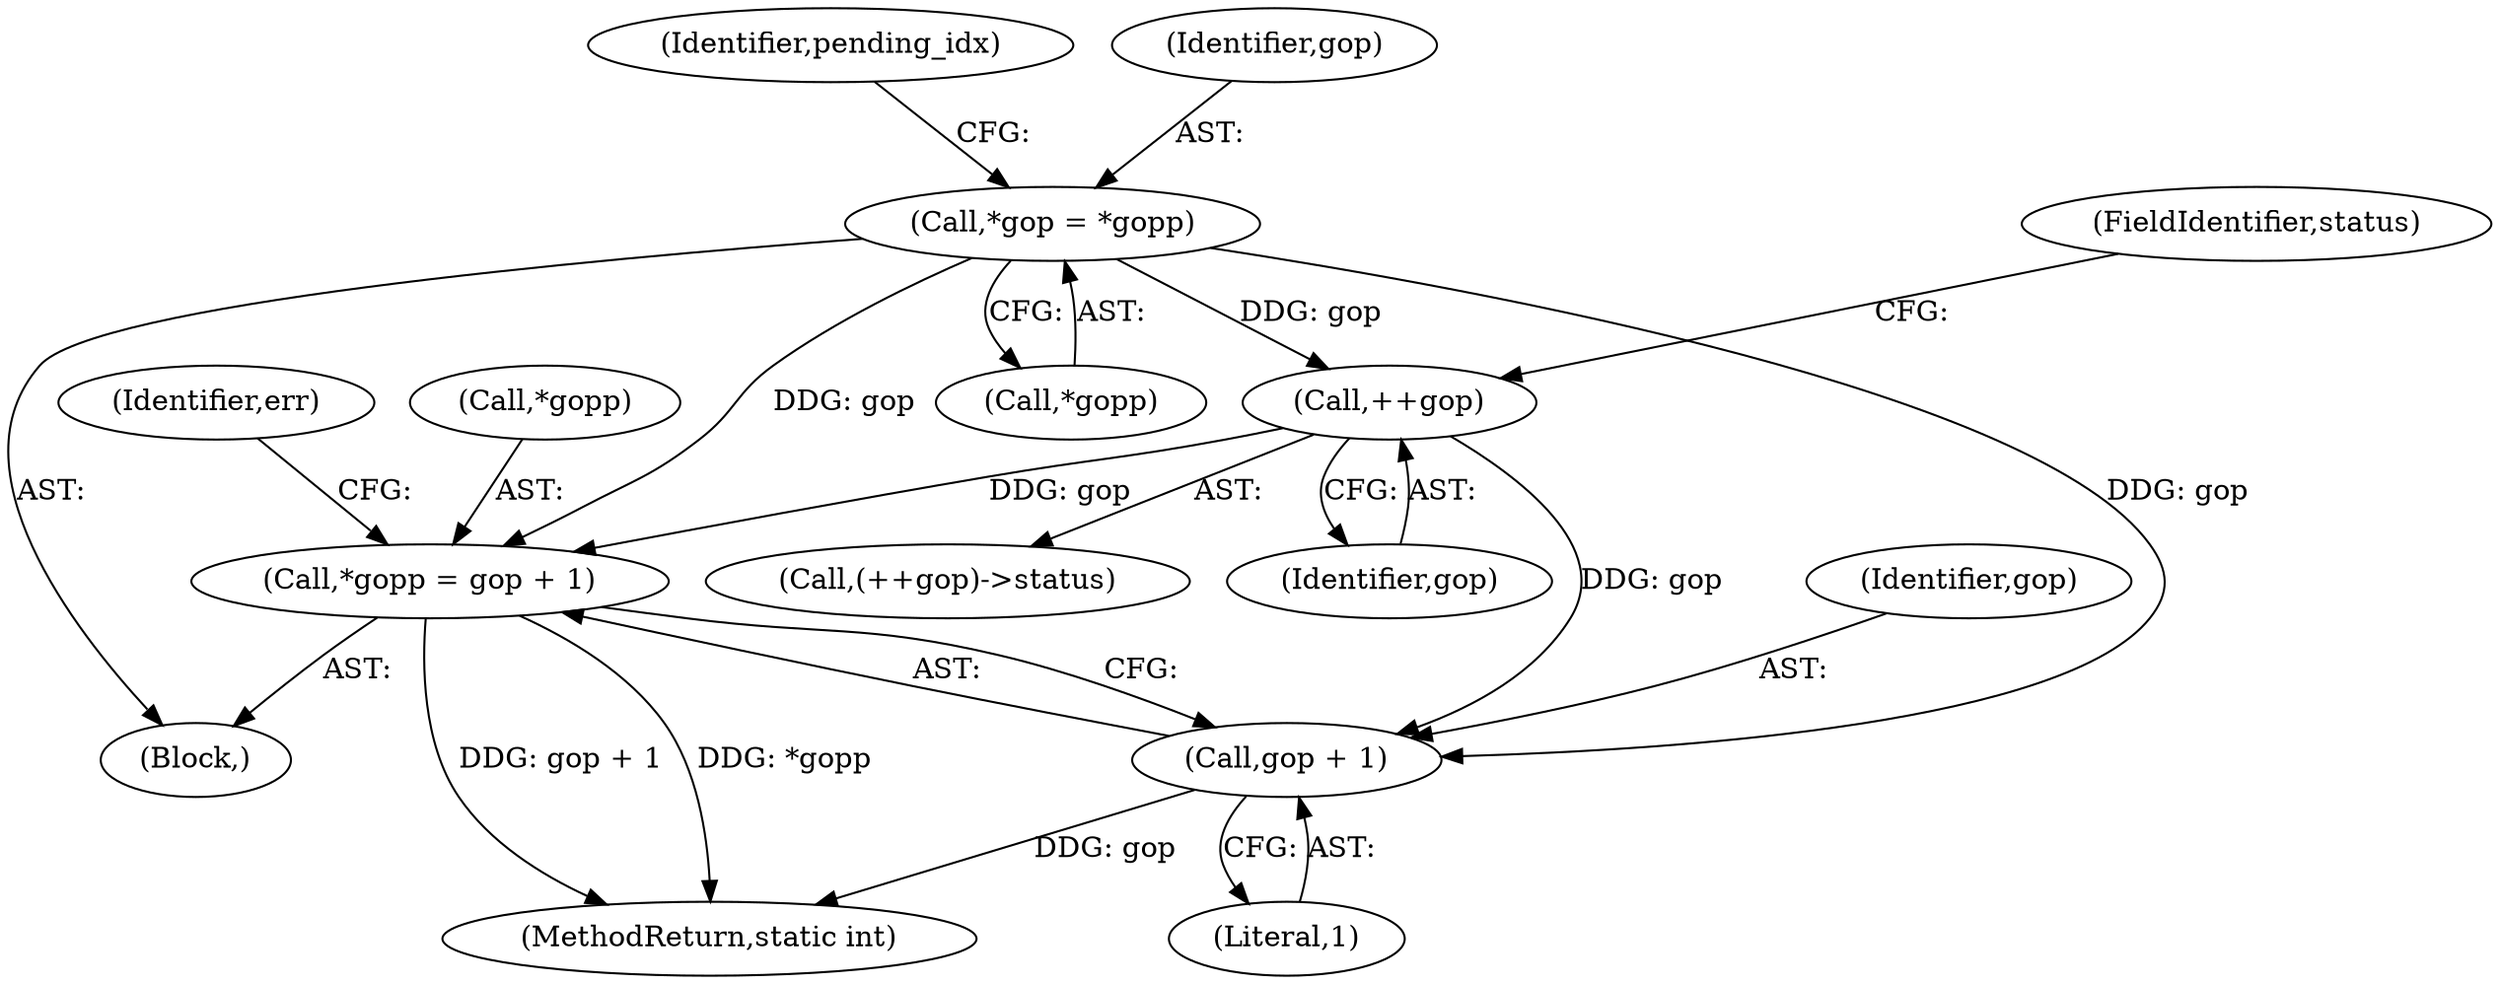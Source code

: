 digraph "0_linux_7d5145d8eb2b9791533ffe4dc003b129b9696c48_1@pointer" {
"1000114" [label="(Call,*gop = *gopp)"];
"1000188" [label="(Call,++gop)"];
"1000249" [label="(Call,*gopp = gop + 1)"];
"1000252" [label="(Call,gop + 1)"];
"1000190" [label="(FieldIdentifier,status)"];
"1000189" [label="(Identifier,gop)"];
"1000253" [label="(Identifier,gop)"];
"1000257" [label="(MethodReturn,static int)"];
"1000112" [label="(Block,)"];
"1000252" [label="(Call,gop + 1)"];
"1000120" [label="(Identifier,pending_idx)"];
"1000250" [label="(Call,*gopp)"];
"1000254" [label="(Literal,1)"];
"1000256" [label="(Identifier,err)"];
"1000249" [label="(Call,*gopp = gop + 1)"];
"1000116" [label="(Call,*gopp)"];
"1000114" [label="(Call,*gop = *gopp)"];
"1000187" [label="(Call,(++gop)->status)"];
"1000188" [label="(Call,++gop)"];
"1000115" [label="(Identifier,gop)"];
"1000114" -> "1000112"  [label="AST: "];
"1000114" -> "1000116"  [label="CFG: "];
"1000115" -> "1000114"  [label="AST: "];
"1000116" -> "1000114"  [label="AST: "];
"1000120" -> "1000114"  [label="CFG: "];
"1000114" -> "1000188"  [label="DDG: gop"];
"1000114" -> "1000249"  [label="DDG: gop"];
"1000114" -> "1000252"  [label="DDG: gop"];
"1000188" -> "1000187"  [label="AST: "];
"1000188" -> "1000189"  [label="CFG: "];
"1000189" -> "1000188"  [label="AST: "];
"1000190" -> "1000188"  [label="CFG: "];
"1000188" -> "1000249"  [label="DDG: gop"];
"1000188" -> "1000252"  [label="DDG: gop"];
"1000249" -> "1000112"  [label="AST: "];
"1000249" -> "1000252"  [label="CFG: "];
"1000250" -> "1000249"  [label="AST: "];
"1000252" -> "1000249"  [label="AST: "];
"1000256" -> "1000249"  [label="CFG: "];
"1000249" -> "1000257"  [label="DDG: gop + 1"];
"1000249" -> "1000257"  [label="DDG: *gopp"];
"1000252" -> "1000254"  [label="CFG: "];
"1000253" -> "1000252"  [label="AST: "];
"1000254" -> "1000252"  [label="AST: "];
"1000252" -> "1000257"  [label="DDG: gop"];
}
